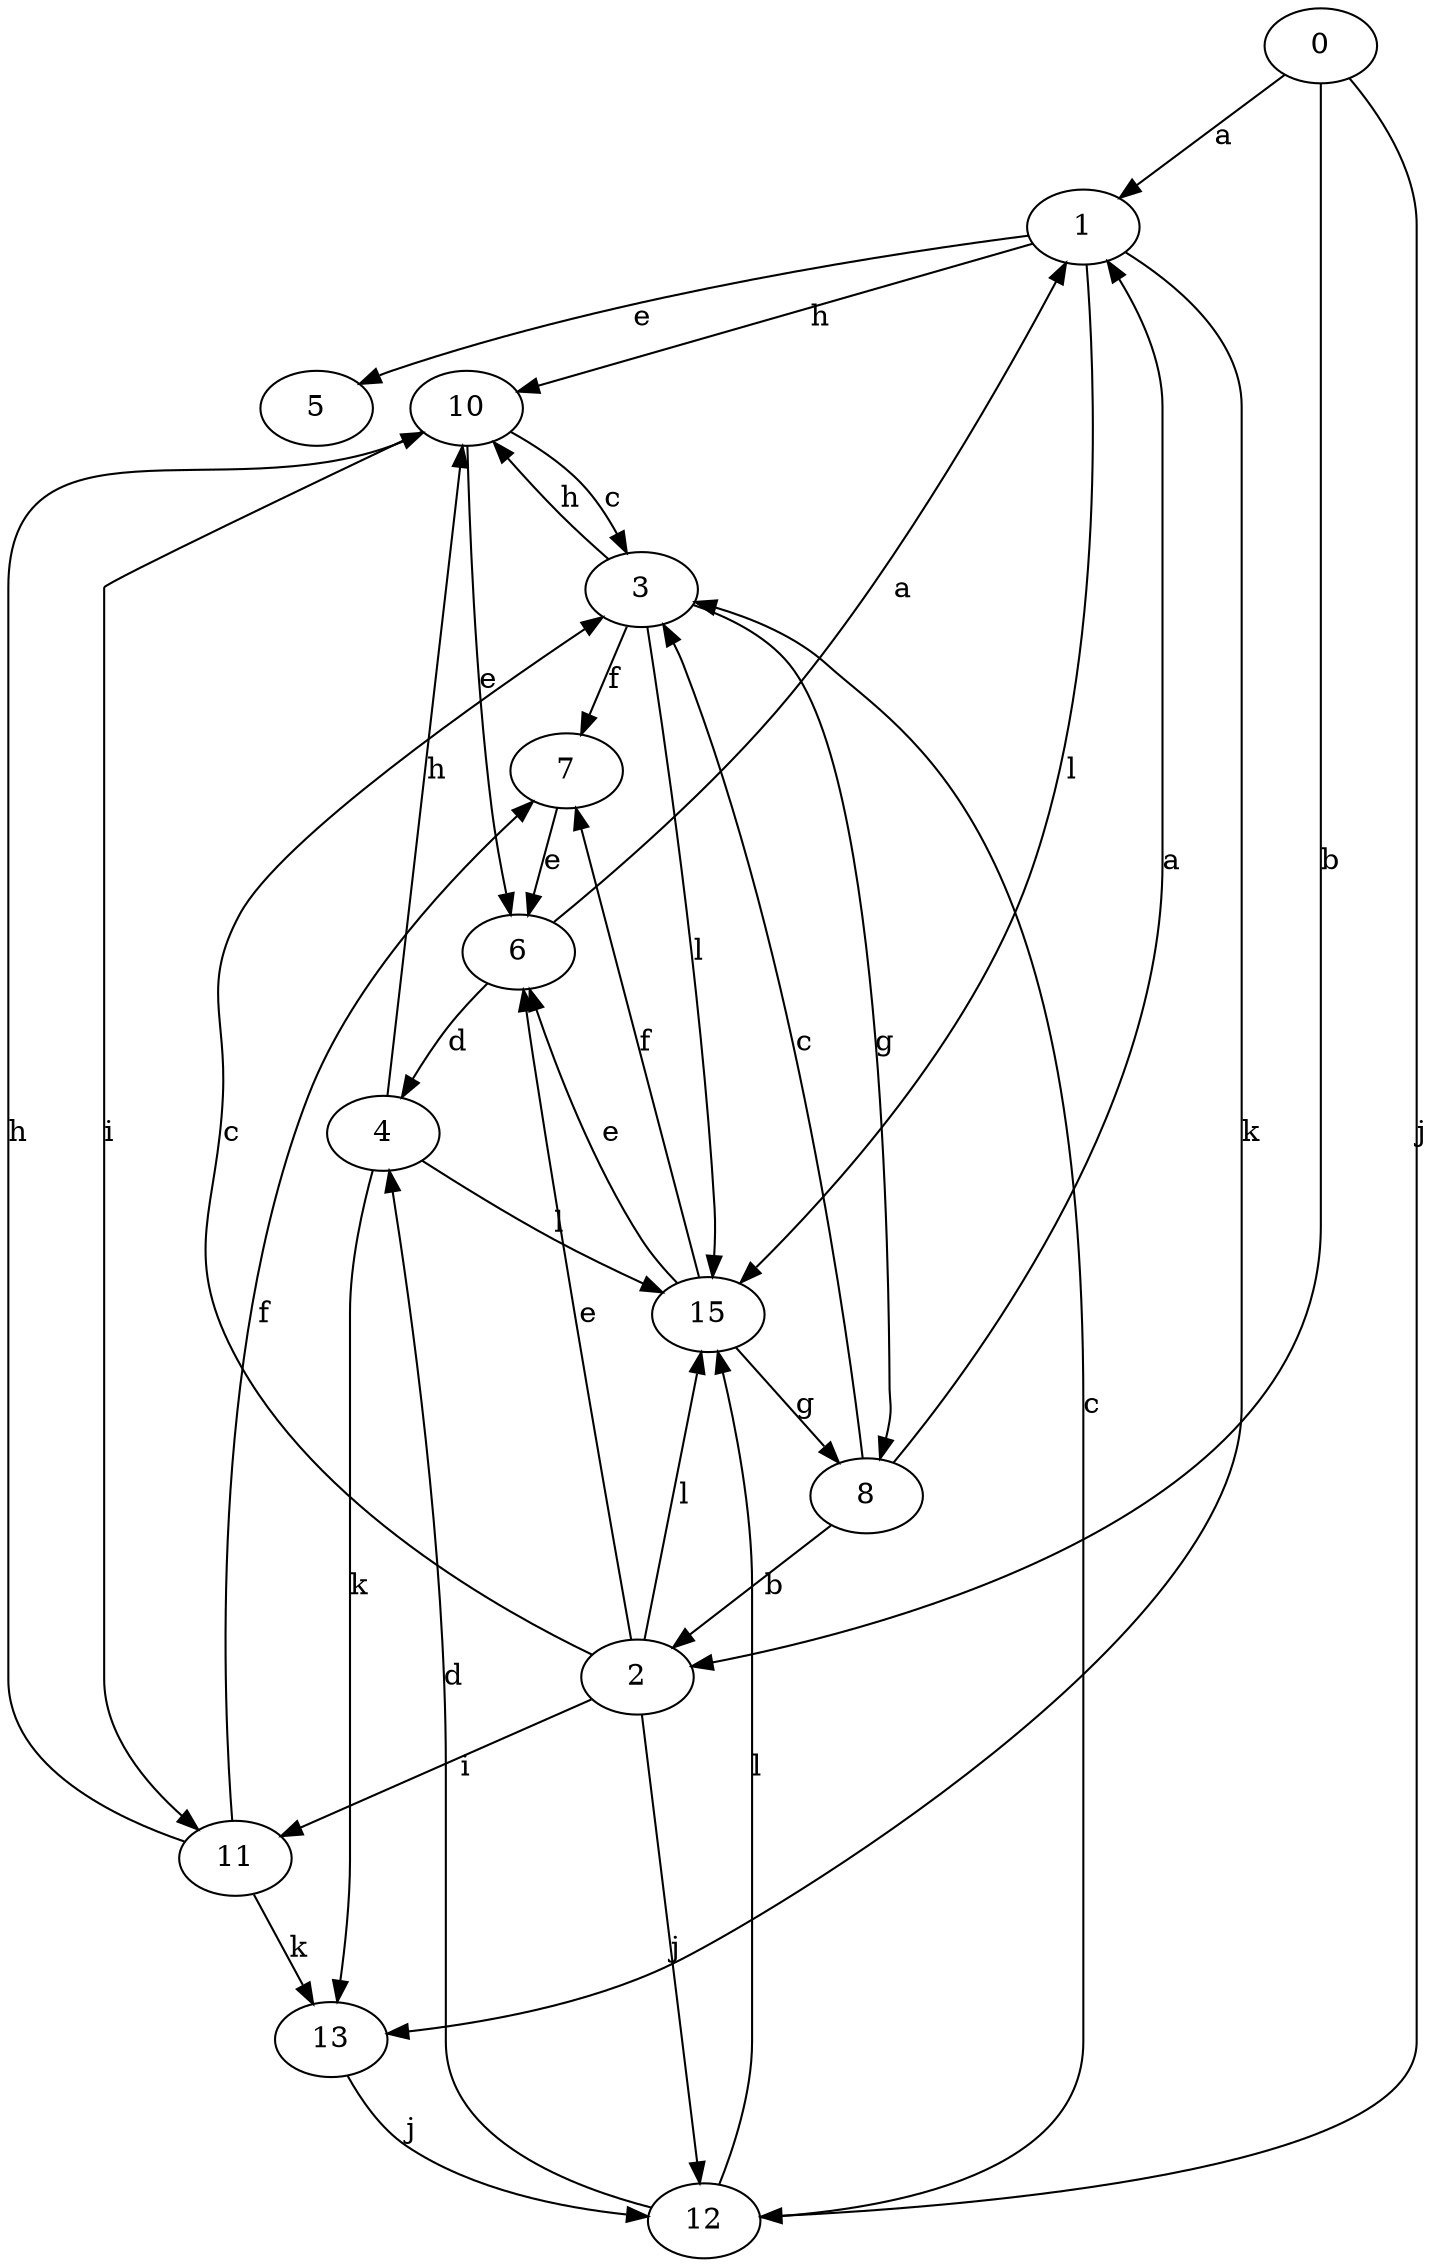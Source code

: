 strict digraph  {
0;
1;
2;
3;
4;
5;
6;
7;
8;
10;
11;
12;
13;
15;
0 -> 1  [label=a];
0 -> 2  [label=b];
0 -> 12  [label=j];
1 -> 5  [label=e];
1 -> 10  [label=h];
1 -> 13  [label=k];
1 -> 15  [label=l];
2 -> 3  [label=c];
2 -> 6  [label=e];
2 -> 11  [label=i];
2 -> 12  [label=j];
2 -> 15  [label=l];
3 -> 7  [label=f];
3 -> 8  [label=g];
3 -> 10  [label=h];
3 -> 15  [label=l];
4 -> 10  [label=h];
4 -> 13  [label=k];
4 -> 15  [label=l];
6 -> 1  [label=a];
6 -> 4  [label=d];
7 -> 6  [label=e];
8 -> 1  [label=a];
8 -> 2  [label=b];
8 -> 3  [label=c];
10 -> 3  [label=c];
10 -> 6  [label=e];
10 -> 11  [label=i];
11 -> 7  [label=f];
11 -> 10  [label=h];
11 -> 13  [label=k];
12 -> 3  [label=c];
12 -> 4  [label=d];
12 -> 15  [label=l];
13 -> 12  [label=j];
15 -> 6  [label=e];
15 -> 7  [label=f];
15 -> 8  [label=g];
}
